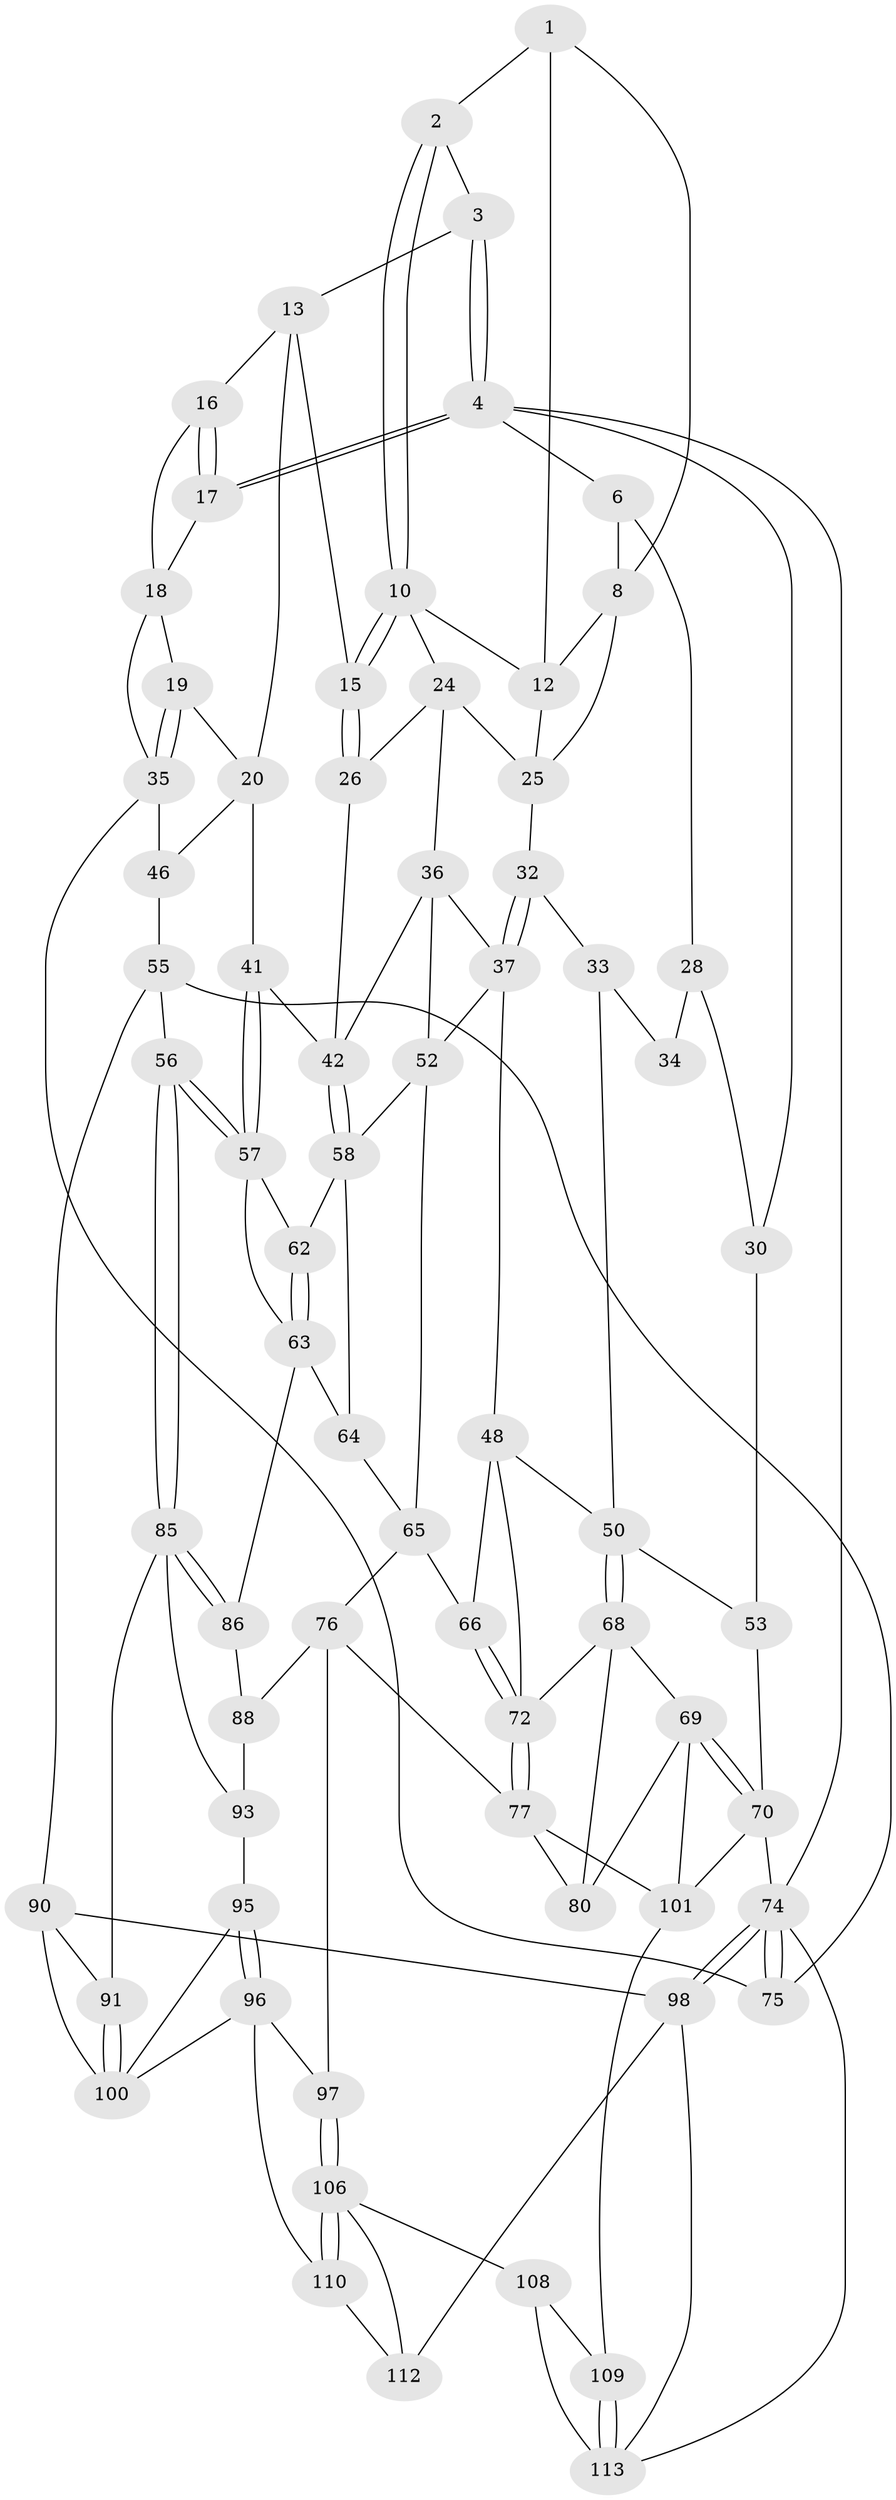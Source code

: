 // Generated by graph-tools (version 1.1) at 2025/24/03/03/25 07:24:40]
// undirected, 69 vertices, 147 edges
graph export_dot {
graph [start="1"]
  node [color=gray90,style=filled];
  1 [pos="+0.5787030065331815+0",super="+7"];
  2 [pos="+0.6140909361927671+0"];
  3 [pos="+0.7560849902066209+0"];
  4 [pos="+1+0",super="+5"];
  6 [pos="+0.1999850970346412+0",super="+9"];
  8 [pos="+0.3372375307096033+0.07935828733692721",super="+23"];
  10 [pos="+0.6004905256031619+0",super="+11"];
  12 [pos="+0.45466102374411105+0.1023616561386257",super="+22"];
  13 [pos="+0.8327281284142107+0",super="+14"];
  15 [pos="+0.65181175538928+0.18903476234398045"];
  16 [pos="+0.9458043432832925+0.05183764205785046"];
  17 [pos="+1+0"];
  18 [pos="+0.9644455907172595+0.09229172049214152",super="+21"];
  19 [pos="+0.9380697877371134+0.14227043285360022"];
  20 [pos="+0.8335245192393302+0.21678481123438478",super="+40"];
  24 [pos="+0.4920142288024265+0.16080932743880672",super="+27"];
  25 [pos="+0.4806885258803742+0.16437476975247045",super="+31"];
  26 [pos="+0.6307532999066932+0.20798451531992834"];
  28 [pos="+0.22735406462229218+0.04801168726982025",super="+29"];
  30 [pos="+0+0.18212028031183072",super="+54"];
  32 [pos="+0.351333048009922+0.26851224894702413"];
  33 [pos="+0.2737795830812202+0.24648351229505658",super="+39"];
  34 [pos="+0.25391397263138205+0.22292081696151209",super="+38"];
  35 [pos="+1+0.2611172740791171",super="+45"];
  36 [pos="+0.43021110582926647+0.2822469780292113",super="+44"];
  37 [pos="+0.3604870899583574+0.2802948297260574",super="+47"];
  41 [pos="+0.7766108263781847+0.35163777245840777"];
  42 [pos="+0.628210591918005+0.3763525272751273",super="+43"];
  46 [pos="+1+0.39482777390123897"];
  48 [pos="+0.26908014598079444+0.44356853300837434",super="+49"];
  50 [pos="+0.1719419586288374+0.41925944237727397",super="+51"];
  52 [pos="+0.4489660683701769+0.44079145377206363",super="+60"];
  53 [pos="+0.08330053752509453+0.4153686734813604",super="+71"];
  55 [pos="+0.9387511868267084+0.4780671291704629",super="+83"];
  56 [pos="+0.8320983697377229+0.5291211302485592"];
  57 [pos="+0.7972035498028881+0.5153275929883318",super="+61"];
  58 [pos="+0.6277788747956757+0.39882820877085406",super="+59"];
  62 [pos="+0.6324944798347759+0.40456915466561444"];
  63 [pos="+0.6349287642071896+0.5725069489622285",super="+84"];
  64 [pos="+0.5480206762143948+0.5673278753750908"];
  65 [pos="+0.44357136430383814+0.4961850317216824",super="+67"];
  66 [pos="+0.4360262995909909+0.49623926599970125"];
  68 [pos="+0.05816969575985837+0.5511958504274237",super="+78"];
  69 [pos="+0.05581673248647154+0.5523163279007844",super="+87"];
  70 [pos="+0+0.6010284737765913",super="+81"];
  72 [pos="+0.28741354454511553+0.5087497681625353",super="+73"];
  74 [pos="+1+1",super="+82"];
  75 [pos="+1+0.6780283020675889"];
  76 [pos="+0.43754256963978416+0.6822141638445691",super="+89"];
  77 [pos="+0.41805021566223455+0.6864113641287649",super="+79"];
  80 [pos="+0.20906657756272132+0.6529683602655069"];
  85 [pos="+0.836250454658737+0.6557366919745743",super="+92"];
  86 [pos="+0.6689195928125845+0.634824927582571"];
  88 [pos="+0.6641747190799644+0.6586133348092666"];
  90 [pos="+0.9478819761939484+0.688203441833483",super="+99"];
  91 [pos="+0.9407388068302982+0.6889687784351122"];
  93 [pos="+0.8187861167016367+0.7111005485514246",super="+94"];
  95 [pos="+0.701722561076479+0.7582383479595779",super="+104"];
  96 [pos="+0.6628485803556647+0.7842652744036803",super="+105"];
  97 [pos="+0.5576319500244671+0.7693228304131585"];
  98 [pos="+1+1",super="+111"];
  100 [pos="+0.9116830653553066+0.9008255642779287",super="+103"];
  101 [pos="+0+0.8914685158823928",super="+102"];
  106 [pos="+0.5584803496138563+0.977766574644569",super="+107"];
  108 [pos="+0.5064947789042125+1"];
  109 [pos="+0.33288296663984035+0.8876118490886222"];
  110 [pos="+0.7359513656674197+0.8901947964263759"];
  112 [pos="+0.750493088015933+0.9651641929893824"];
  113 [pos="+0+1",super="+114"];
  1 -- 2;
  1 -- 8;
  1 -- 12;
  2 -- 3;
  2 -- 10;
  2 -- 10;
  3 -- 4;
  3 -- 4;
  3 -- 13;
  4 -- 17;
  4 -- 17;
  4 -- 74 [weight=2];
  4 -- 6;
  4 -- 30;
  6 -- 8;
  6 -- 28;
  8 -- 25;
  8 -- 12;
  10 -- 15;
  10 -- 15;
  10 -- 24;
  10 -- 12;
  12 -- 25;
  13 -- 16;
  13 -- 20;
  13 -- 15;
  15 -- 26;
  15 -- 26;
  16 -- 17;
  16 -- 17;
  16 -- 18;
  17 -- 18;
  18 -- 19;
  18 -- 35;
  19 -- 20;
  19 -- 35;
  19 -- 35;
  20 -- 41;
  20 -- 46;
  24 -- 25;
  24 -- 26;
  24 -- 36;
  25 -- 32;
  26 -- 42;
  28 -- 34 [weight=2];
  28 -- 30;
  30 -- 53 [weight=2];
  32 -- 33;
  32 -- 37;
  32 -- 37;
  33 -- 34 [weight=2];
  33 -- 50;
  35 -- 75;
  35 -- 46;
  36 -- 37;
  36 -- 52;
  36 -- 42;
  37 -- 48;
  37 -- 52;
  41 -- 42;
  41 -- 57;
  41 -- 57;
  42 -- 58;
  42 -- 58;
  46 -- 55;
  48 -- 66;
  48 -- 50;
  48 -- 72;
  50 -- 68;
  50 -- 68;
  50 -- 53;
  52 -- 65;
  52 -- 58;
  53 -- 70;
  55 -- 56;
  55 -- 90;
  55 -- 75;
  56 -- 57;
  56 -- 57;
  56 -- 85;
  56 -- 85;
  57 -- 62;
  57 -- 63;
  58 -- 62;
  58 -- 64;
  62 -- 63;
  62 -- 63;
  63 -- 64;
  63 -- 86;
  64 -- 65;
  65 -- 66;
  65 -- 76;
  66 -- 72;
  66 -- 72;
  68 -- 69;
  68 -- 72;
  68 -- 80;
  69 -- 70;
  69 -- 70;
  69 -- 80;
  69 -- 101;
  70 -- 101;
  70 -- 74;
  72 -- 77;
  72 -- 77;
  74 -- 75;
  74 -- 75;
  74 -- 98;
  74 -- 98;
  74 -- 113;
  76 -- 77;
  76 -- 88;
  76 -- 97;
  77 -- 80;
  77 -- 101;
  85 -- 86;
  85 -- 86;
  85 -- 91;
  85 -- 93;
  86 -- 88;
  88 -- 93;
  90 -- 91;
  90 -- 100;
  90 -- 98;
  91 -- 100;
  91 -- 100;
  93 -- 95 [weight=2];
  95 -- 96;
  95 -- 96;
  95 -- 100;
  96 -- 97;
  96 -- 110;
  96 -- 100;
  97 -- 106;
  97 -- 106;
  98 -- 112;
  98 -- 113;
  101 -- 109;
  106 -- 110;
  106 -- 110;
  106 -- 112;
  106 -- 108;
  108 -- 109;
  108 -- 113;
  109 -- 113;
  109 -- 113;
  110 -- 112;
}
